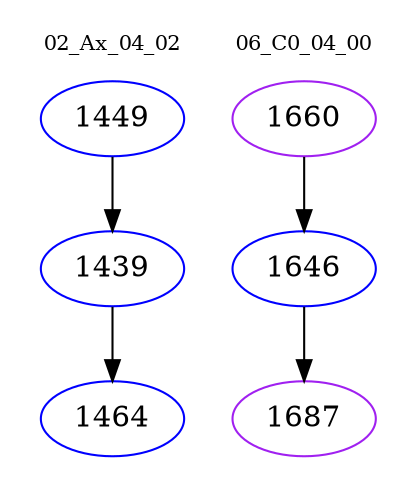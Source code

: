 digraph{
subgraph cluster_0 {
color = white
label = "02_Ax_04_02";
fontsize=10;
T0_1449 [label="1449", color="blue"]
T0_1449 -> T0_1439 [color="black"]
T0_1439 [label="1439", color="blue"]
T0_1439 -> T0_1464 [color="black"]
T0_1464 [label="1464", color="blue"]
}
subgraph cluster_1 {
color = white
label = "06_C0_04_00";
fontsize=10;
T1_1660 [label="1660", color="purple"]
T1_1660 -> T1_1646 [color="black"]
T1_1646 [label="1646", color="blue"]
T1_1646 -> T1_1687 [color="black"]
T1_1687 [label="1687", color="purple"]
}
}
